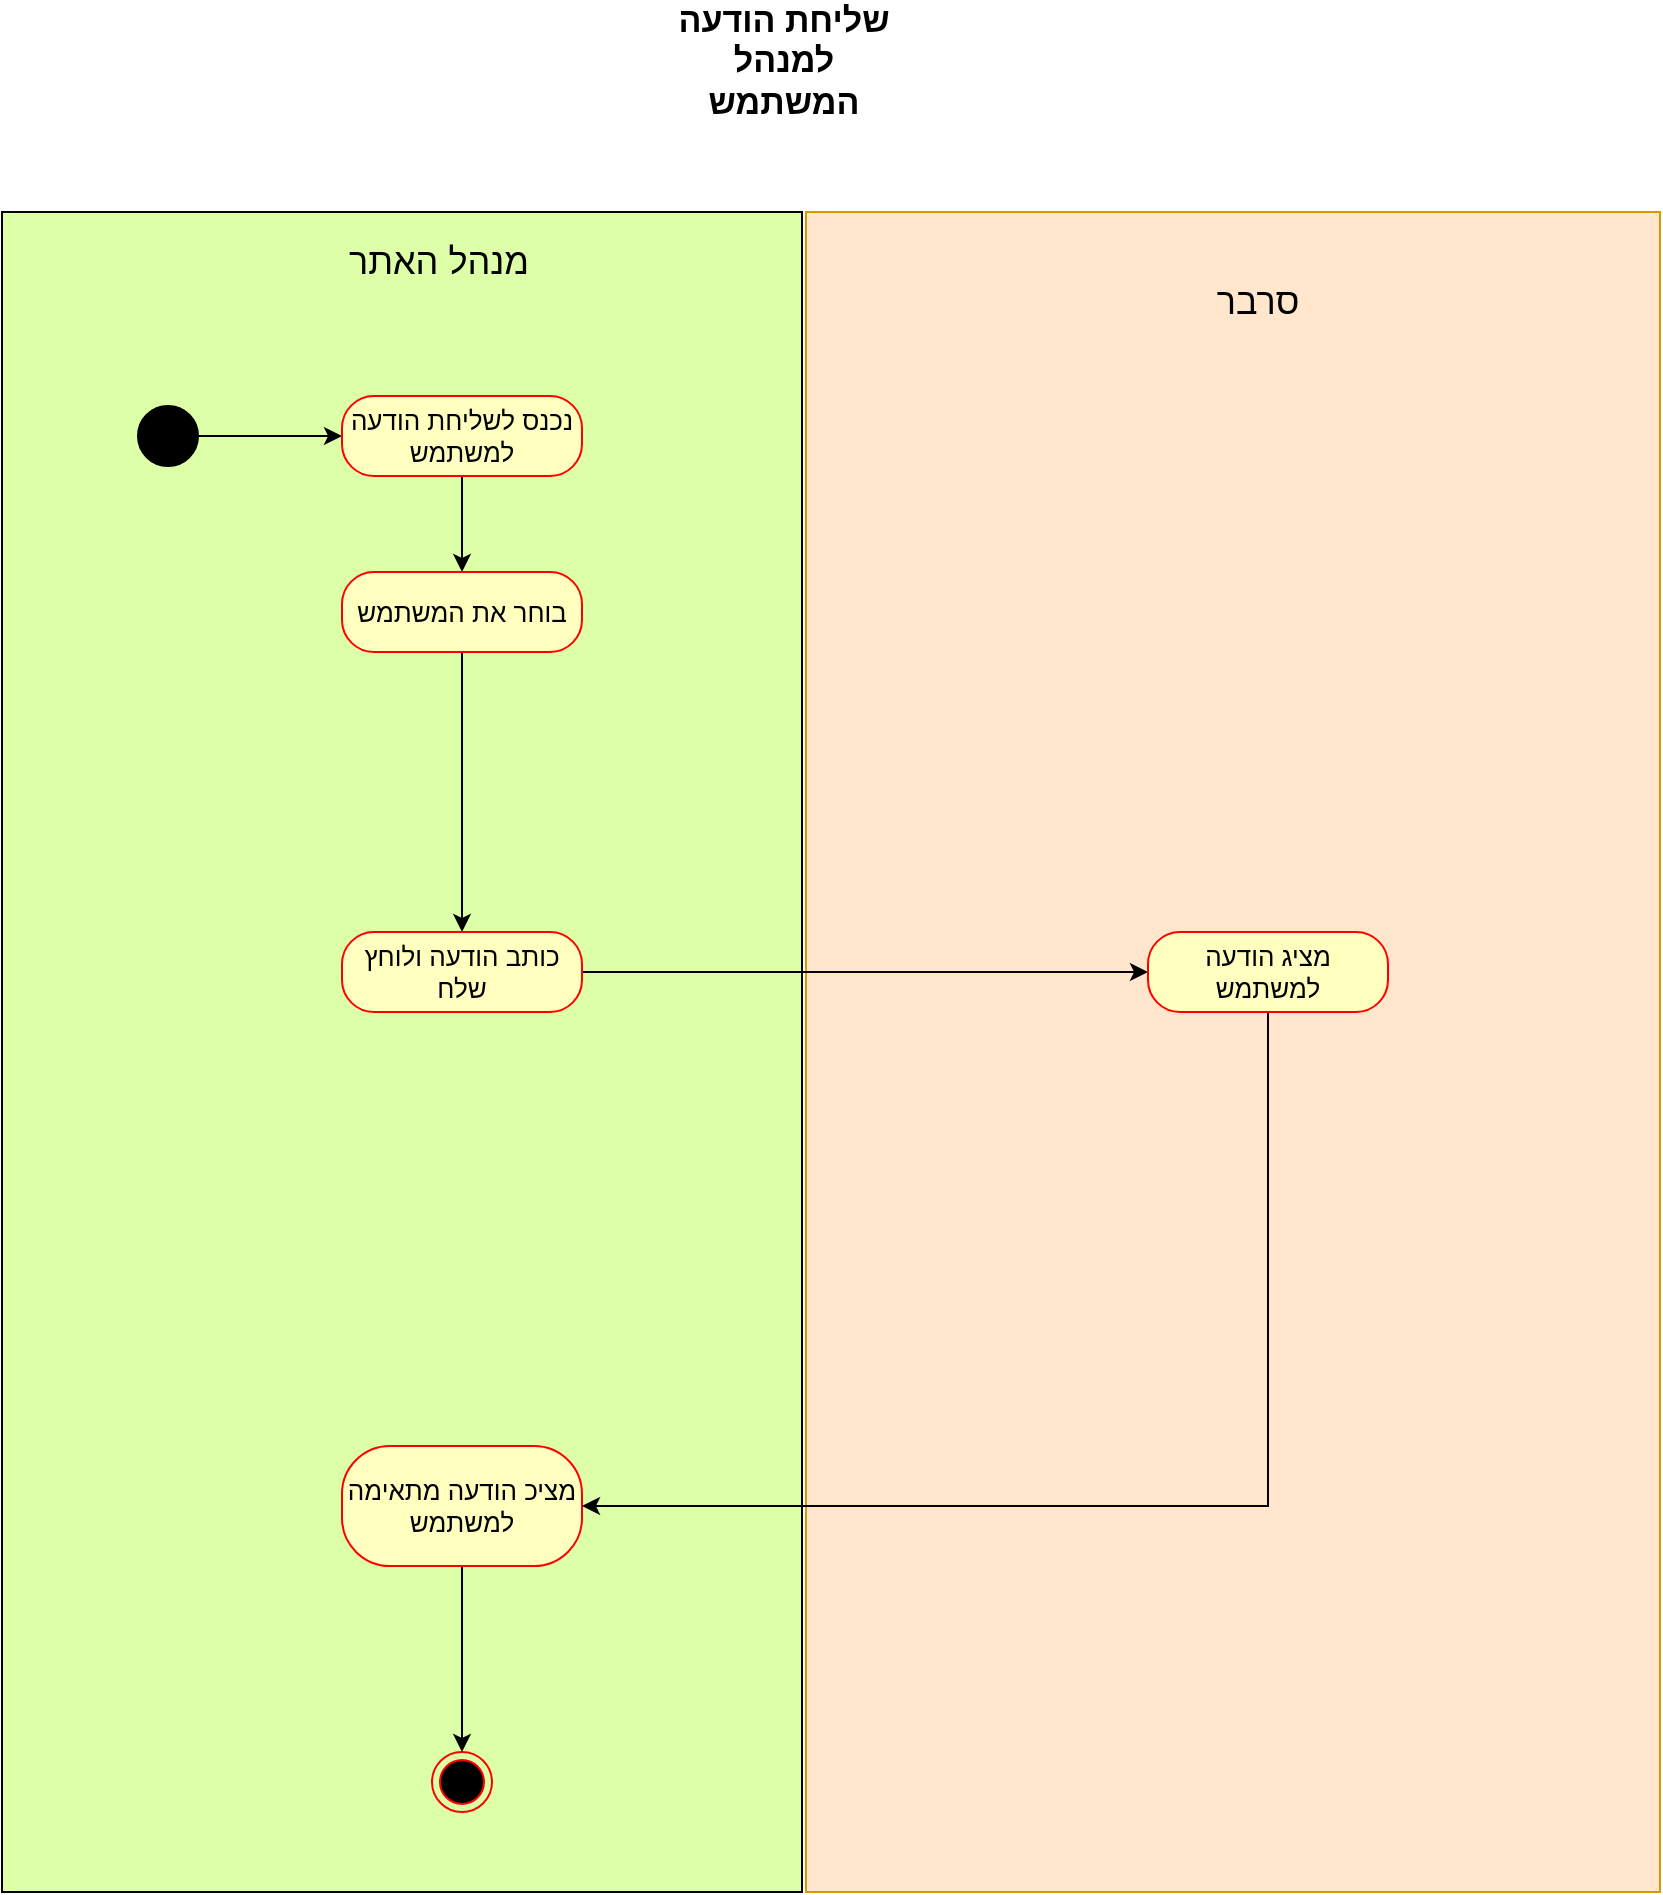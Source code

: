 <mxfile version="15.4.0" type="device"><diagram id="F91SshhNcTPnjLRUKEdp" name="Page-1"><mxGraphModel dx="1024" dy="-7599" grid="1" gridSize="10" guides="1" tooltips="1" connect="1" arrows="1" fold="1" page="1" pageScale="1" pageWidth="827" pageHeight="1169" math="0" shadow="0"><root><mxCell id="0"/><mxCell id="1" parent="0"/><mxCell id="34WaaVVHv8lzlCekGj8S-1" value="" style="rounded=0;whiteSpace=wrap;html=1;fillColor=#ffe6cc;strokeColor=#d79b00;" vertex="1" parent="1"><mxGeometry x="616" y="9260" width="427" height="840" as="geometry"/></mxCell><mxCell id="34WaaVVHv8lzlCekGj8S-2" value="" style="rounded=0;whiteSpace=wrap;html=1;fillColor=#DCFFA8;" vertex="1" parent="1"><mxGeometry x="214" y="9260" width="400" height="840" as="geometry"/></mxCell><mxCell id="34WaaVVHv8lzlCekGj8S-3" value="&lt;span style=&quot;font-size: 18px&quot;&gt;מנהל האתר&lt;/span&gt;" style="text;html=1;strokeColor=none;fillColor=none;align=center;verticalAlign=middle;whiteSpace=wrap;rounded=0;" vertex="1" parent="1"><mxGeometry x="340" y="9270" width="185" height="30" as="geometry"/></mxCell><mxCell id="34WaaVVHv8lzlCekGj8S-4" style="edgeStyle=orthogonalEdgeStyle;rounded=0;orthogonalLoop=1;jettySize=auto;html=1;entryX=0;entryY=0.5;entryDx=0;entryDy=0;" edge="1" parent="1" source="34WaaVVHv8lzlCekGj8S-5" target="34WaaVVHv8lzlCekGj8S-11"><mxGeometry relative="1" as="geometry"/></mxCell><mxCell id="34WaaVVHv8lzlCekGj8S-5" value="" style="ellipse;whiteSpace=wrap;html=1;aspect=fixed;fontSize=18;fillColor=#000000;" vertex="1" parent="1"><mxGeometry x="282" y="9357" width="30" height="30" as="geometry"/></mxCell><mxCell id="34WaaVVHv8lzlCekGj8S-6" value="" style="edgeStyle=orthogonalEdgeStyle;rounded=0;orthogonalLoop=1;jettySize=auto;html=1;fontSize=11;entryX=0.5;entryY=0;entryDx=0;entryDy=0;exitX=0.5;exitY=1;exitDx=0;exitDy=0;" edge="1" parent="1" source="34WaaVVHv8lzlCekGj8S-11" target="34WaaVVHv8lzlCekGj8S-13"><mxGeometry relative="1" as="geometry"><mxPoint x="444" y="9414.5" as="sourcePoint"/><mxPoint x="444" y="9484.5" as="targetPoint"/></mxGeometry></mxCell><mxCell id="34WaaVVHv8lzlCekGj8S-7" value="" style="ellipse;html=1;shape=endState;fillColor=#000000;strokeColor=#ff0000;fontSize=11;" vertex="1" parent="1"><mxGeometry x="429" y="10030" width="30" height="30" as="geometry"/></mxCell><mxCell id="34WaaVVHv8lzlCekGj8S-8" value="שליחת הודעה למנהל המשתמש" style="text;html=1;strokeColor=none;fillColor=none;align=center;verticalAlign=middle;whiteSpace=wrap;rounded=0;fontStyle=1;fontSize=17;" vertex="1" parent="1"><mxGeometry x="540" y="9170" width="130" height="30" as="geometry"/></mxCell><mxCell id="34WaaVVHv8lzlCekGj8S-9" style="edgeStyle=orthogonalEdgeStyle;rounded=0;orthogonalLoop=1;jettySize=auto;html=1;exitX=0.5;exitY=1;exitDx=0;exitDy=0;" edge="1" parent="1"><mxGeometry relative="1" as="geometry"><mxPoint x="453" y="9694.5" as="sourcePoint"/><mxPoint x="453" y="9694.5" as="targetPoint"/></mxGeometry></mxCell><mxCell id="34WaaVVHv8lzlCekGj8S-10" value="&lt;span style=&quot;font-size: 18px&quot;&gt;סרבר&lt;/span&gt;" style="text;html=1;strokeColor=none;fillColor=none;align=center;verticalAlign=middle;whiteSpace=wrap;rounded=0;" vertex="1" parent="1"><mxGeometry x="787" y="9290" width="110" height="30" as="geometry"/></mxCell><mxCell id="34WaaVVHv8lzlCekGj8S-11" value="&lt;font style=&quot;font-size: 13px&quot;&gt;נכנס לשליחת הודעה למשתמש&lt;/font&gt;" style="rounded=1;whiteSpace=wrap;html=1;arcSize=40;fontColor=#000000;fillColor=#ffffc0;strokeColor=#ff0000;fontSize=13;" vertex="1" parent="1"><mxGeometry x="384" y="9352" width="120" height="40" as="geometry"/></mxCell><mxCell id="34WaaVVHv8lzlCekGj8S-12" value="" style="edgeStyle=orthogonalEdgeStyle;rounded=0;orthogonalLoop=1;jettySize=auto;html=1;entryX=0.5;entryY=0;entryDx=0;entryDy=0;" edge="1" parent="1" source="34WaaVVHv8lzlCekGj8S-13" target="34WaaVVHv8lzlCekGj8S-17"><mxGeometry relative="1" as="geometry"><mxPoint x="444" y="9592.5" as="targetPoint"/></mxGeometry></mxCell><mxCell id="34WaaVVHv8lzlCekGj8S-13" value="&lt;font style=&quot;font-size: 13px&quot;&gt;בוחר את המשתמש&lt;/font&gt;" style="rounded=1;whiteSpace=wrap;html=1;arcSize=40;fontColor=#000000;fillColor=#ffffc0;strokeColor=#ff0000;fontSize=13;" vertex="1" parent="1"><mxGeometry x="384" y="9440" width="120" height="40" as="geometry"/></mxCell><mxCell id="34WaaVVHv8lzlCekGj8S-14" style="edgeStyle=orthogonalEdgeStyle;rounded=0;orthogonalLoop=1;jettySize=auto;html=1;entryX=0.5;entryY=0;entryDx=0;entryDy=0;" edge="1" parent="1" source="34WaaVVHv8lzlCekGj8S-15" target="34WaaVVHv8lzlCekGj8S-7"><mxGeometry relative="1" as="geometry"/></mxCell><mxCell id="34WaaVVHv8lzlCekGj8S-15" value="מציכ הודעה מתאימה למשתמש" style="whiteSpace=wrap;html=1;rounded=1;fontSize=13;fontColor=#000000;strokeColor=#ff0000;fillColor=#ffffc0;arcSize=40;" vertex="1" parent="1"><mxGeometry x="384" y="9877" width="120" height="60" as="geometry"/></mxCell><mxCell id="34WaaVVHv8lzlCekGj8S-16" style="edgeStyle=orthogonalEdgeStyle;rounded=0;orthogonalLoop=1;jettySize=auto;html=1;" edge="1" parent="1" source="34WaaVVHv8lzlCekGj8S-17" target="34WaaVVHv8lzlCekGj8S-19"><mxGeometry relative="1" as="geometry"/></mxCell><mxCell id="34WaaVVHv8lzlCekGj8S-17" value="כותב הודעה ולוחץ שלח" style="rounded=1;whiteSpace=wrap;html=1;arcSize=40;fontColor=#000000;fillColor=#ffffc0;strokeColor=#ff0000;fontSize=13;" vertex="1" parent="1"><mxGeometry x="384" y="9620" width="120" height="40" as="geometry"/></mxCell><mxCell id="34WaaVVHv8lzlCekGj8S-18" style="edgeStyle=orthogonalEdgeStyle;rounded=0;orthogonalLoop=1;jettySize=auto;html=1;" edge="1" parent="1" source="34WaaVVHv8lzlCekGj8S-19" target="34WaaVVHv8lzlCekGj8S-15"><mxGeometry relative="1" as="geometry"><Array as="points"><mxPoint x="847" y="9907"/></Array></mxGeometry></mxCell><mxCell id="34WaaVVHv8lzlCekGj8S-19" value="מציג הודעה למשתמש" style="rounded=1;whiteSpace=wrap;html=1;arcSize=40;fontColor=#000000;fillColor=#ffffc0;strokeColor=#ff0000;fontSize=13;" vertex="1" parent="1"><mxGeometry x="787" y="9620" width="120" height="40" as="geometry"/></mxCell></root></mxGraphModel></diagram></mxfile>